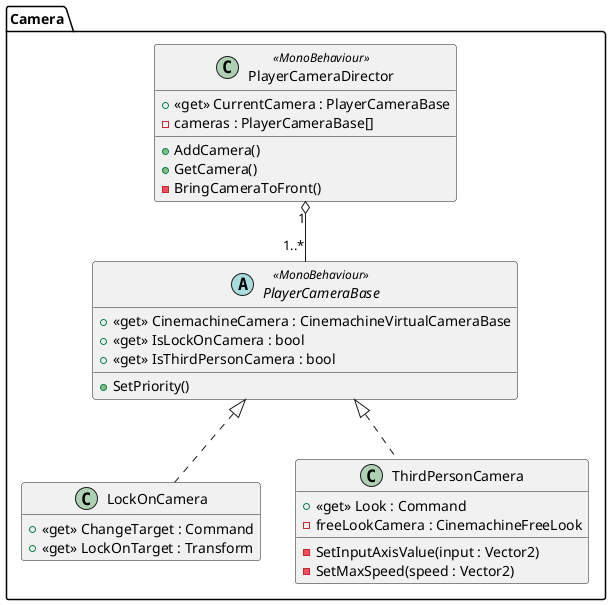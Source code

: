 @startuml Camera Details
namespace Camera {
    class PlayerCameraDirector <<MonoBehaviour>> {
        +<<get>> CurrentCamera : PlayerCameraBase
        -cameras : PlayerCameraBase[]
        +AddCamera()
        +GetCamera()
        -BringCameraToFront()
    }

    abstract PlayerCameraBase <<MonoBehaviour>> {
        +<<get>> CinemachineCamera : CinemachineVirtualCameraBase
        +<<get>> IsLockOnCamera : bool
        +<<get>> IsThirdPersonCamera : bool
        +SetPriority()
    }

    class LockOnCamera implements PlayerCameraBase {
        +<<get>> ChangeTarget : Command
        +<<get>> LockOnTarget : Transform
    }

    class ThirdPersonCamera implements PlayerCameraBase {
        +<<get>> Look : Command
        -freeLookCamera : CinemachineFreeLook
        -SetInputAxisValue(input : Vector2)
        -SetMaxSpeed(speed : Vector2)
    }

    PlayerCameraDirector "1" o-- "1..*" PlayerCameraBase
}

hide empty members
@enduml